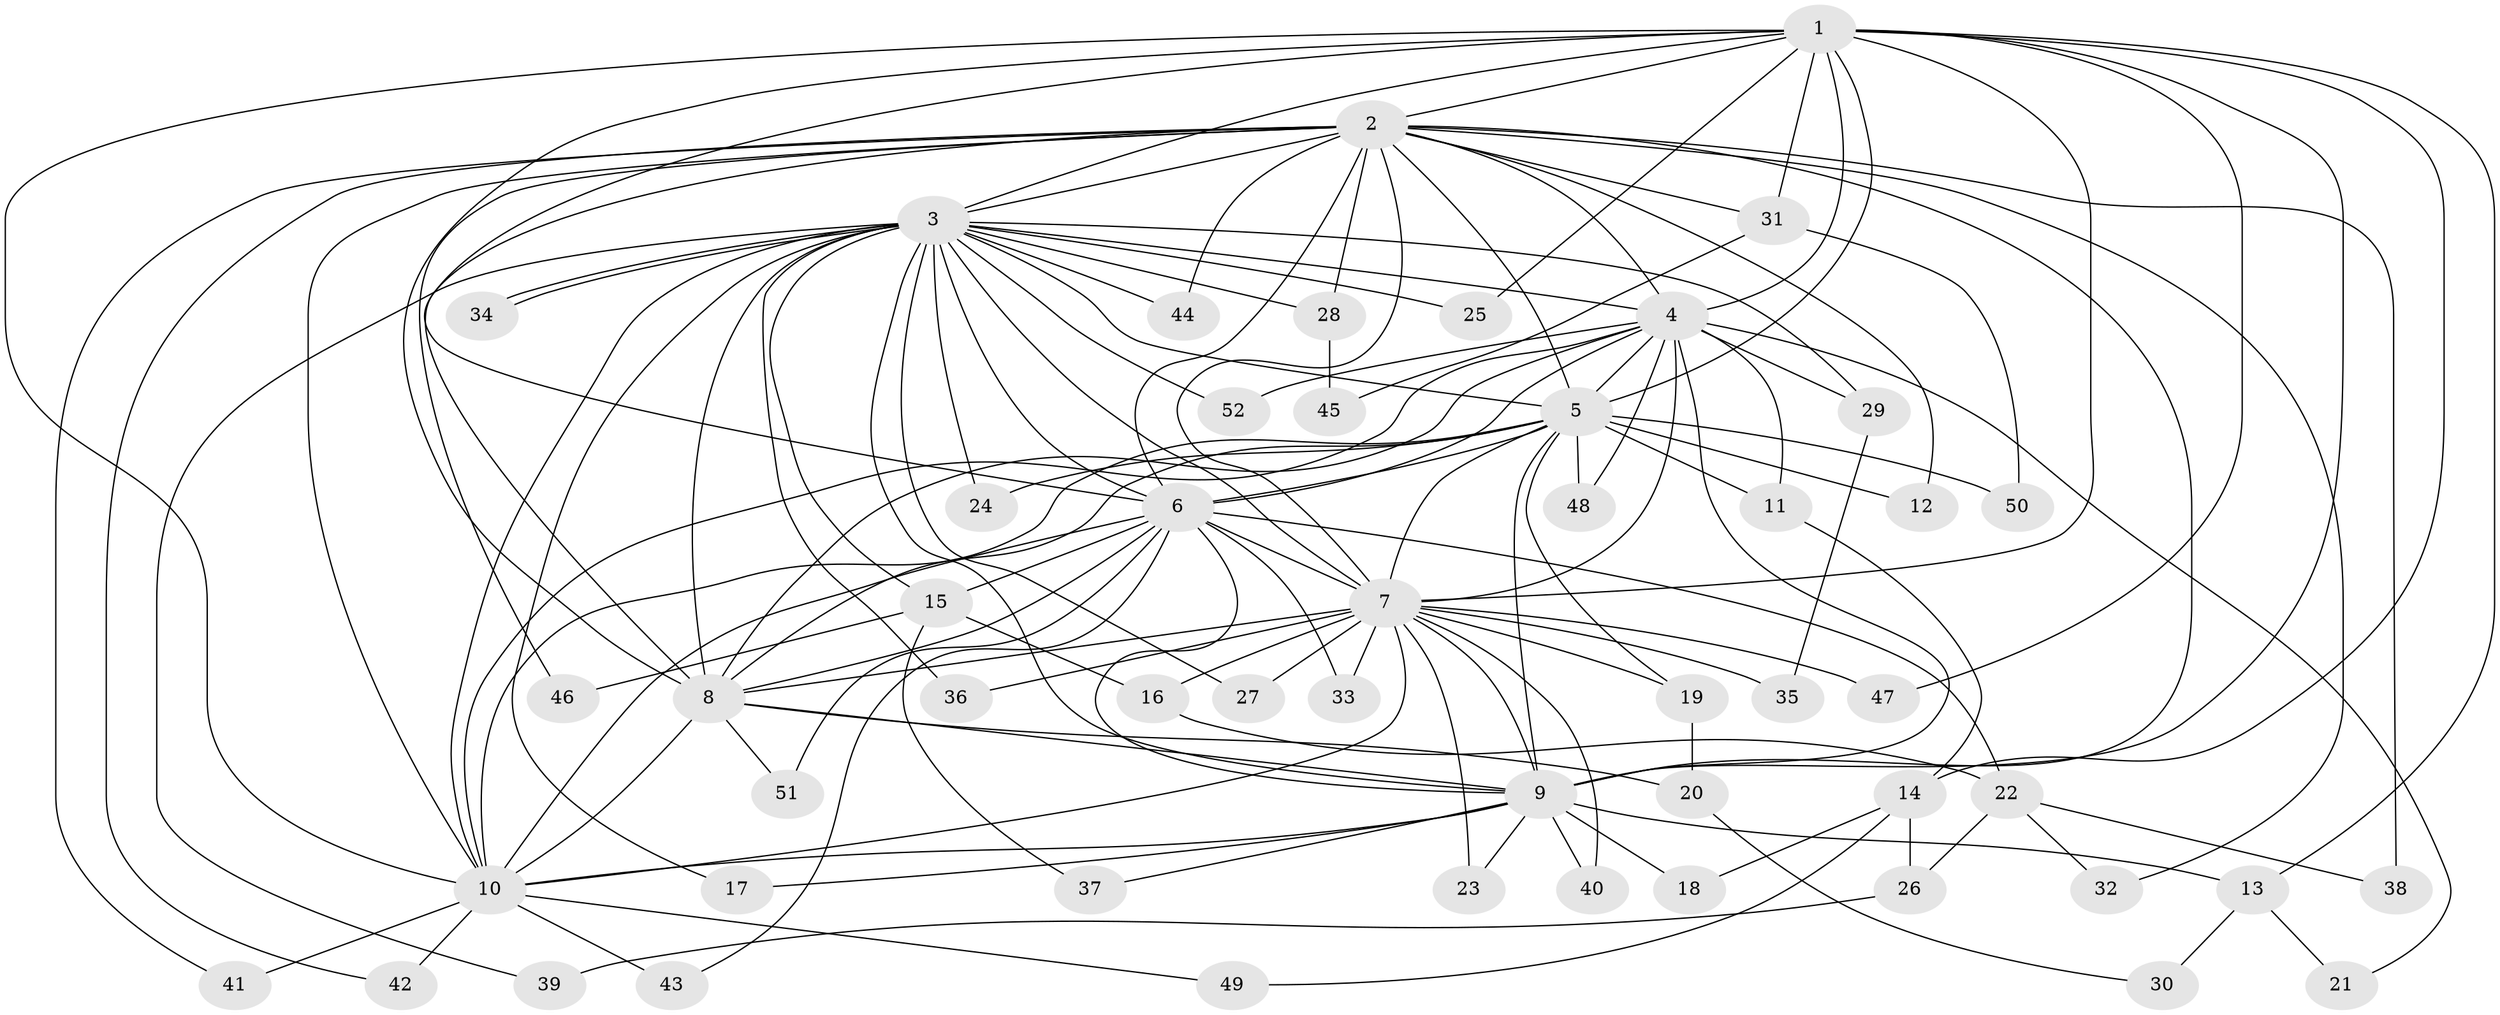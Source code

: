 // Generated by graph-tools (version 1.1) at 2025/49/03/09/25 03:49:27]
// undirected, 52 vertices, 129 edges
graph export_dot {
graph [start="1"]
  node [color=gray90,style=filled];
  1;
  2;
  3;
  4;
  5;
  6;
  7;
  8;
  9;
  10;
  11;
  12;
  13;
  14;
  15;
  16;
  17;
  18;
  19;
  20;
  21;
  22;
  23;
  24;
  25;
  26;
  27;
  28;
  29;
  30;
  31;
  32;
  33;
  34;
  35;
  36;
  37;
  38;
  39;
  40;
  41;
  42;
  43;
  44;
  45;
  46;
  47;
  48;
  49;
  50;
  51;
  52;
  1 -- 2;
  1 -- 3;
  1 -- 4;
  1 -- 5;
  1 -- 6;
  1 -- 7;
  1 -- 8;
  1 -- 9;
  1 -- 10;
  1 -- 13;
  1 -- 14;
  1 -- 25;
  1 -- 31;
  1 -- 47;
  2 -- 3;
  2 -- 4;
  2 -- 5;
  2 -- 6;
  2 -- 7;
  2 -- 8;
  2 -- 9;
  2 -- 10;
  2 -- 12;
  2 -- 28;
  2 -- 31;
  2 -- 32;
  2 -- 38;
  2 -- 41;
  2 -- 42;
  2 -- 44;
  2 -- 46;
  3 -- 4;
  3 -- 5;
  3 -- 6;
  3 -- 7;
  3 -- 8;
  3 -- 9;
  3 -- 10;
  3 -- 15;
  3 -- 17;
  3 -- 24;
  3 -- 25;
  3 -- 27;
  3 -- 28;
  3 -- 29;
  3 -- 34;
  3 -- 34;
  3 -- 36;
  3 -- 39;
  3 -- 44;
  3 -- 52;
  4 -- 5;
  4 -- 6;
  4 -- 7;
  4 -- 8;
  4 -- 9;
  4 -- 10;
  4 -- 11;
  4 -- 21;
  4 -- 29;
  4 -- 48;
  4 -- 52;
  5 -- 6;
  5 -- 7;
  5 -- 8;
  5 -- 9;
  5 -- 10;
  5 -- 11;
  5 -- 12;
  5 -- 19;
  5 -- 24;
  5 -- 48;
  5 -- 50;
  6 -- 7;
  6 -- 8;
  6 -- 9;
  6 -- 10;
  6 -- 15;
  6 -- 22;
  6 -- 33;
  6 -- 43;
  6 -- 51;
  7 -- 8;
  7 -- 9;
  7 -- 10;
  7 -- 16;
  7 -- 19;
  7 -- 23;
  7 -- 27;
  7 -- 33;
  7 -- 35;
  7 -- 36;
  7 -- 40;
  7 -- 47;
  8 -- 9;
  8 -- 10;
  8 -- 20;
  8 -- 51;
  9 -- 10;
  9 -- 13;
  9 -- 17;
  9 -- 18;
  9 -- 23;
  9 -- 37;
  9 -- 40;
  10 -- 41;
  10 -- 42;
  10 -- 43;
  10 -- 49;
  11 -- 14;
  13 -- 21;
  13 -- 30;
  14 -- 18;
  14 -- 26;
  14 -- 49;
  15 -- 16;
  15 -- 37;
  15 -- 46;
  16 -- 22;
  19 -- 20;
  20 -- 30;
  22 -- 26;
  22 -- 32;
  22 -- 38;
  26 -- 39;
  28 -- 45;
  29 -- 35;
  31 -- 45;
  31 -- 50;
}
